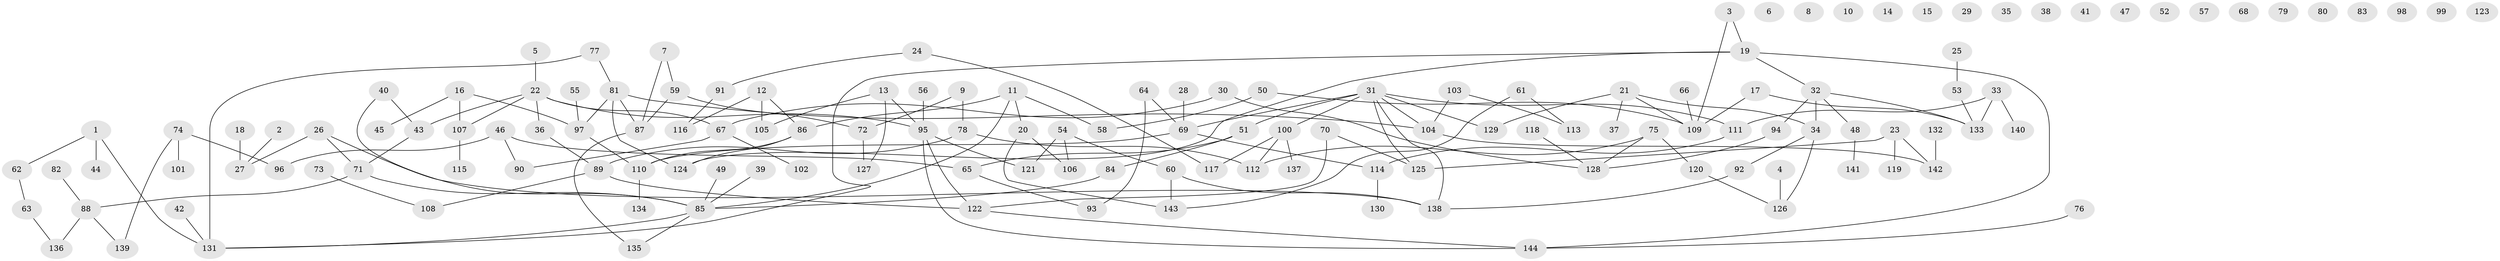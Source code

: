 // coarse degree distribution, {1: 0.09433962264150944, 2: 0.24528301886792453, 5: 0.11320754716981132, 4: 0.18867924528301888, 3: 0.32075471698113206, 10: 0.018867924528301886, 8: 0.018867924528301886}
// Generated by graph-tools (version 1.1) at 2025/35/03/04/25 23:35:57]
// undirected, 144 vertices, 162 edges
graph export_dot {
  node [color=gray90,style=filled];
  1;
  2;
  3;
  4;
  5;
  6;
  7;
  8;
  9;
  10;
  11;
  12;
  13;
  14;
  15;
  16;
  17;
  18;
  19;
  20;
  21;
  22;
  23;
  24;
  25;
  26;
  27;
  28;
  29;
  30;
  31;
  32;
  33;
  34;
  35;
  36;
  37;
  38;
  39;
  40;
  41;
  42;
  43;
  44;
  45;
  46;
  47;
  48;
  49;
  50;
  51;
  52;
  53;
  54;
  55;
  56;
  57;
  58;
  59;
  60;
  61;
  62;
  63;
  64;
  65;
  66;
  67;
  68;
  69;
  70;
  71;
  72;
  73;
  74;
  75;
  76;
  77;
  78;
  79;
  80;
  81;
  82;
  83;
  84;
  85;
  86;
  87;
  88;
  89;
  90;
  91;
  92;
  93;
  94;
  95;
  96;
  97;
  98;
  99;
  100;
  101;
  102;
  103;
  104;
  105;
  106;
  107;
  108;
  109;
  110;
  111;
  112;
  113;
  114;
  115;
  116;
  117;
  118;
  119;
  120;
  121;
  122;
  123;
  124;
  125;
  126;
  127;
  128;
  129;
  130;
  131;
  132;
  133;
  134;
  135;
  136;
  137;
  138;
  139;
  140;
  141;
  142;
  143;
  144;
  1 -- 44;
  1 -- 62;
  1 -- 131;
  2 -- 27;
  3 -- 19;
  3 -- 109;
  4 -- 126;
  5 -- 22;
  7 -- 59;
  7 -- 87;
  9 -- 72;
  9 -- 78;
  11 -- 20;
  11 -- 58;
  11 -- 85;
  11 -- 86;
  12 -- 86;
  12 -- 105;
  12 -- 116;
  13 -- 95;
  13 -- 105;
  13 -- 127;
  16 -- 45;
  16 -- 97;
  16 -- 107;
  17 -- 109;
  17 -- 133;
  18 -- 27;
  19 -- 32;
  19 -- 124;
  19 -- 131;
  19 -- 144;
  20 -- 106;
  20 -- 143;
  21 -- 34;
  21 -- 37;
  21 -- 109;
  21 -- 129;
  22 -- 36;
  22 -- 43;
  22 -- 67;
  22 -- 95;
  22 -- 107;
  23 -- 119;
  23 -- 125;
  23 -- 142;
  24 -- 91;
  24 -- 117;
  25 -- 53;
  26 -- 27;
  26 -- 71;
  26 -- 138;
  28 -- 69;
  30 -- 67;
  30 -- 128;
  31 -- 51;
  31 -- 69;
  31 -- 100;
  31 -- 104;
  31 -- 111;
  31 -- 125;
  31 -- 129;
  31 -- 138;
  32 -- 34;
  32 -- 48;
  32 -- 94;
  32 -- 133;
  33 -- 111;
  33 -- 133;
  33 -- 140;
  34 -- 92;
  34 -- 126;
  36 -- 89;
  39 -- 85;
  40 -- 43;
  40 -- 85;
  42 -- 131;
  43 -- 71;
  46 -- 65;
  46 -- 90;
  46 -- 96;
  48 -- 141;
  49 -- 85;
  50 -- 58;
  50 -- 109;
  51 -- 65;
  51 -- 84;
  53 -- 133;
  54 -- 60;
  54 -- 106;
  54 -- 121;
  55 -- 97;
  56 -- 95;
  59 -- 72;
  59 -- 87;
  60 -- 138;
  60 -- 143;
  61 -- 113;
  61 -- 143;
  62 -- 63;
  63 -- 136;
  64 -- 69;
  64 -- 93;
  65 -- 93;
  66 -- 109;
  67 -- 90;
  67 -- 102;
  69 -- 110;
  69 -- 114;
  70 -- 122;
  70 -- 125;
  71 -- 85;
  71 -- 88;
  72 -- 127;
  73 -- 108;
  74 -- 96;
  74 -- 101;
  74 -- 139;
  75 -- 112;
  75 -- 120;
  75 -- 128;
  76 -- 144;
  77 -- 81;
  77 -- 131;
  78 -- 89;
  78 -- 112;
  81 -- 87;
  81 -- 97;
  81 -- 104;
  81 -- 124;
  82 -- 88;
  84 -- 85;
  85 -- 131;
  85 -- 135;
  86 -- 110;
  86 -- 124;
  87 -- 135;
  88 -- 136;
  88 -- 139;
  89 -- 108;
  89 -- 122;
  91 -- 116;
  92 -- 138;
  94 -- 128;
  95 -- 121;
  95 -- 122;
  95 -- 144;
  97 -- 110;
  100 -- 112;
  100 -- 117;
  100 -- 137;
  103 -- 104;
  103 -- 113;
  104 -- 142;
  107 -- 115;
  110 -- 134;
  111 -- 114;
  114 -- 130;
  118 -- 128;
  120 -- 126;
  122 -- 144;
  132 -- 142;
}
